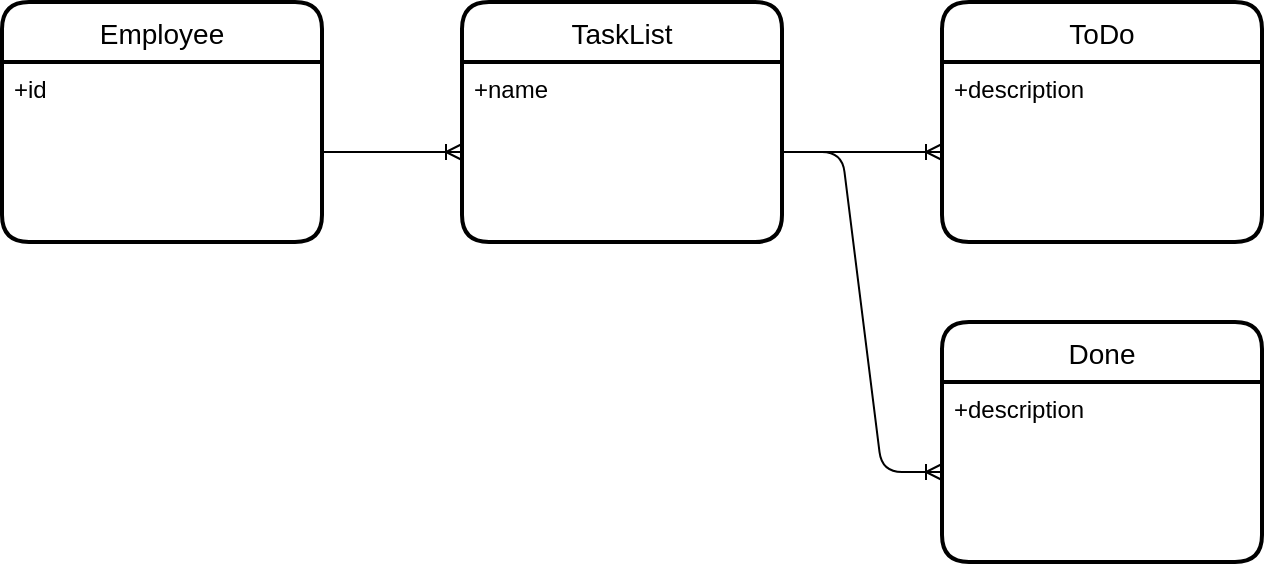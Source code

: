 <mxfile version="13.7.3" type="device"><diagram id="xGUP9sVtRQJ85gv3O0xQ" name="Page-1"><mxGraphModel dx="1161" dy="718" grid="1" gridSize="10" guides="1" tooltips="1" connect="1" arrows="1" fold="1" page="1" pageScale="1" pageWidth="850" pageHeight="1100" math="0" shadow="0"><root><mxCell id="0"/><mxCell id="1" parent="0"/><mxCell id="CeyH65u2jMkhnKWT_V7Z-39" value="Employee" style="swimlane;childLayout=stackLayout;horizontal=1;startSize=30;horizontalStack=0;rounded=1;fontSize=14;fontStyle=0;strokeWidth=2;resizeParent=0;resizeLast=1;shadow=0;dashed=0;align=center;" parent="1" vertex="1"><mxGeometry x="50" y="40" width="160" height="120" as="geometry"/></mxCell><mxCell id="CeyH65u2jMkhnKWT_V7Z-40" value="+id" style="align=left;strokeColor=none;fillColor=none;spacingLeft=4;fontSize=12;verticalAlign=top;resizable=0;rotatable=0;part=1;" parent="CeyH65u2jMkhnKWT_V7Z-39" vertex="1"><mxGeometry y="30" width="160" height="90" as="geometry"/></mxCell><mxCell id="8Iup-I967M_oLqX5r7sl-7" value="" style="edgeStyle=entityRelationEdgeStyle;fontSize=12;html=1;endArrow=ERoneToMany;entryX=0;entryY=0.5;entryDx=0;entryDy=0;" edge="1" parent="1" source="CeyH65u2jMkhnKWT_V7Z-40" target="8Iup-I967M_oLqX5r7sl-2"><mxGeometry width="100" height="100" relative="1" as="geometry"><mxPoint x="100" y="390" as="sourcePoint"/><mxPoint x="200" y="290" as="targetPoint"/></mxGeometry></mxCell><mxCell id="8Iup-I967M_oLqX5r7sl-1" value="TaskList" style="swimlane;childLayout=stackLayout;horizontal=1;startSize=30;horizontalStack=0;rounded=1;fontSize=14;fontStyle=0;strokeWidth=2;resizeParent=0;resizeLast=1;shadow=0;dashed=0;align=center;" vertex="1" parent="1"><mxGeometry x="280" y="40" width="160" height="120" as="geometry"/></mxCell><mxCell id="8Iup-I967M_oLqX5r7sl-2" value="+name" style="align=left;strokeColor=none;fillColor=none;spacingLeft=4;fontSize=12;verticalAlign=top;resizable=0;rotatable=0;part=1;" vertex="1" parent="8Iup-I967M_oLqX5r7sl-1"><mxGeometry y="30" width="160" height="90" as="geometry"/></mxCell><mxCell id="8Iup-I967M_oLqX5r7sl-8" value="" style="edgeStyle=entityRelationEdgeStyle;fontSize=12;html=1;endArrow=ERoneToMany;exitX=1;exitY=0.5;exitDx=0;exitDy=0;entryX=0;entryY=0.5;entryDx=0;entryDy=0;" edge="1" parent="1" source="8Iup-I967M_oLqX5r7sl-2" target="CeyH65u2jMkhnKWT_V7Z-32"><mxGeometry width="100" height="100" relative="1" as="geometry"><mxPoint x="350" y="340" as="sourcePoint"/><mxPoint x="475" y="115" as="targetPoint"/></mxGeometry></mxCell><mxCell id="CeyH65u2jMkhnKWT_V7Z-31" value="ToDo" style="swimlane;childLayout=stackLayout;horizontal=1;startSize=30;horizontalStack=0;rounded=1;fontSize=14;fontStyle=0;strokeWidth=2;resizeParent=0;resizeLast=1;shadow=0;dashed=0;align=center;" parent="1" vertex="1"><mxGeometry x="520" y="40" width="160" height="120" as="geometry"/></mxCell><mxCell id="CeyH65u2jMkhnKWT_V7Z-32" value="+description" style="align=left;strokeColor=none;fillColor=none;spacingLeft=4;fontSize=12;verticalAlign=top;resizable=0;rotatable=0;part=1;" parent="CeyH65u2jMkhnKWT_V7Z-31" vertex="1"><mxGeometry y="30" width="160" height="90" as="geometry"/></mxCell><mxCell id="CeyH65u2jMkhnKWT_V7Z-33" value="Done" style="swimlane;childLayout=stackLayout;horizontal=1;startSize=30;horizontalStack=0;rounded=1;fontSize=14;fontStyle=0;strokeWidth=2;resizeParent=0;resizeLast=1;shadow=0;dashed=0;align=center;" parent="1" vertex="1"><mxGeometry x="520" y="200" width="160" height="120" as="geometry"/></mxCell><mxCell id="CeyH65u2jMkhnKWT_V7Z-34" value="+description" style="align=left;strokeColor=none;fillColor=none;spacingLeft=4;fontSize=12;verticalAlign=top;resizable=0;rotatable=0;part=1;" parent="CeyH65u2jMkhnKWT_V7Z-33" vertex="1"><mxGeometry y="30" width="160" height="90" as="geometry"/></mxCell><mxCell id="8Iup-I967M_oLqX5r7sl-9" value="" style="edgeStyle=entityRelationEdgeStyle;fontSize=12;html=1;endArrow=ERoneToMany;exitX=1;exitY=0.5;exitDx=0;exitDy=0;entryX=0;entryY=0.5;entryDx=0;entryDy=0;" edge="1" parent="1" source="8Iup-I967M_oLqX5r7sl-2" target="CeyH65u2jMkhnKWT_V7Z-34"><mxGeometry width="100" height="100" relative="1" as="geometry"><mxPoint x="400" y="260" as="sourcePoint"/><mxPoint x="480" y="260" as="targetPoint"/></mxGeometry></mxCell></root></mxGraphModel></diagram></mxfile>